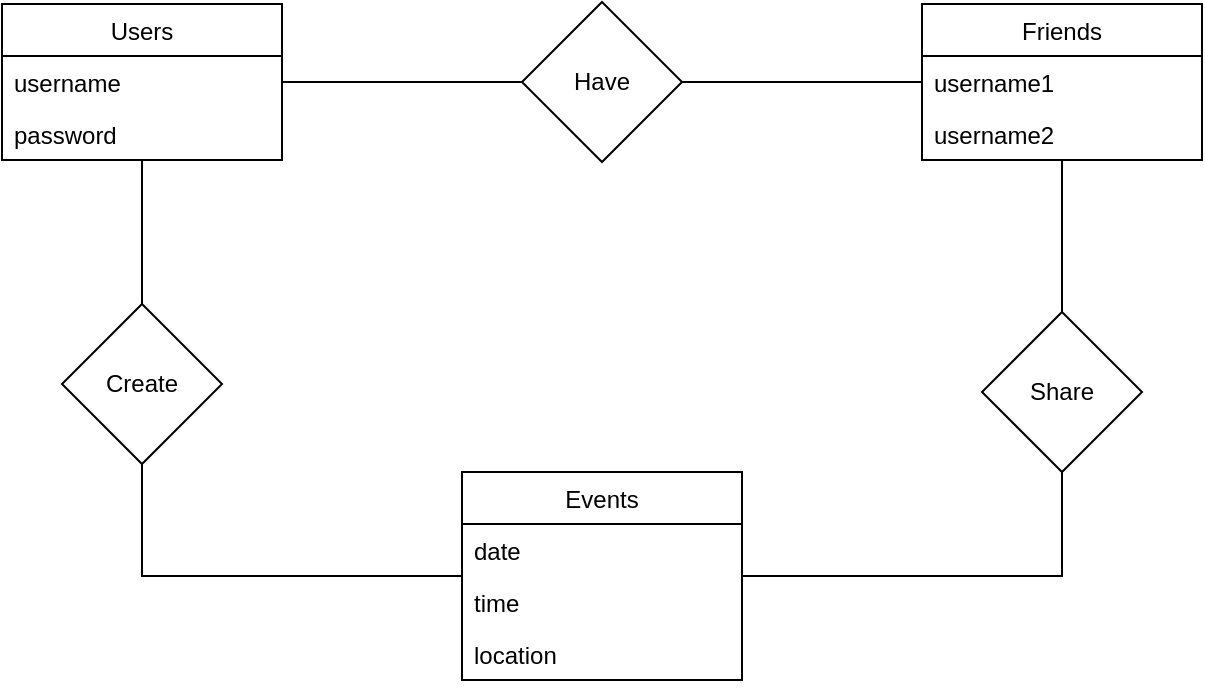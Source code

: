<mxfile version="10.6.3" type="device"><diagram id="MPp0LvDSjbp7xRPCsN9h" name="Page-1"><mxGraphModel dx="1394" dy="753" grid="1" gridSize="10" guides="1" tooltips="1" connect="1" arrows="1" fold="1" page="1" pageScale="1" pageWidth="850" pageHeight="1100" math="0" shadow="0"><root><mxCell id="0"/><mxCell id="1" parent="0"/><mxCell id="wguIif5zBOXOvFqHvb4o-27" style="edgeStyle=orthogonalEdgeStyle;rounded=0;orthogonalLoop=1;jettySize=auto;html=1;entryX=0.5;entryY=0;entryDx=0;entryDy=0;endArrow=none;endFill=0;" edge="1" parent="1" source="wguIif5zBOXOvFqHvb4o-1" target="wguIif5zBOXOvFqHvb4o-26"><mxGeometry relative="1" as="geometry"/></mxCell><mxCell id="wguIif5zBOXOvFqHvb4o-1" value="Users" style="swimlane;fontStyle=0;childLayout=stackLayout;horizontal=1;startSize=26;fillColor=none;horizontalStack=0;resizeParent=1;resizeParentMax=0;resizeLast=0;collapsible=1;marginBottom=0;" vertex="1" parent="1"><mxGeometry x="20" y="20" width="140" height="78" as="geometry"/></mxCell><mxCell id="wguIif5zBOXOvFqHvb4o-2" value="username" style="text;strokeColor=none;fillColor=none;align=left;verticalAlign=top;spacingLeft=4;spacingRight=4;overflow=hidden;rotatable=0;points=[[0,0.5],[1,0.5]];portConstraint=eastwest;" vertex="1" parent="wguIif5zBOXOvFqHvb4o-1"><mxGeometry y="26" width="140" height="26" as="geometry"/></mxCell><mxCell id="wguIif5zBOXOvFqHvb4o-3" value="password" style="text;strokeColor=none;fillColor=none;align=left;verticalAlign=top;spacingLeft=4;spacingRight=4;overflow=hidden;rotatable=0;points=[[0,0.5],[1,0.5]];portConstraint=eastwest;" vertex="1" parent="wguIif5zBOXOvFqHvb4o-1"><mxGeometry y="52" width="140" height="26" as="geometry"/></mxCell><mxCell id="wguIif5zBOXOvFqHvb4o-29" style="edgeStyle=orthogonalEdgeStyle;rounded=0;orthogonalLoop=1;jettySize=auto;html=1;entryX=0.5;entryY=1;entryDx=0;entryDy=0;endArrow=none;endFill=0;" edge="1" parent="1" source="wguIif5zBOXOvFqHvb4o-5" target="wguIif5zBOXOvFqHvb4o-26"><mxGeometry relative="1" as="geometry"/></mxCell><mxCell id="wguIif5zBOXOvFqHvb4o-32" style="edgeStyle=orthogonalEdgeStyle;rounded=0;orthogonalLoop=1;jettySize=auto;html=1;entryX=0.5;entryY=1;entryDx=0;entryDy=0;endArrow=none;endFill=0;" edge="1" parent="1" source="wguIif5zBOXOvFqHvb4o-5" target="wguIif5zBOXOvFqHvb4o-25"><mxGeometry relative="1" as="geometry"/></mxCell><mxCell id="wguIif5zBOXOvFqHvb4o-5" value="Events" style="swimlane;fontStyle=0;childLayout=stackLayout;horizontal=1;startSize=26;fillColor=none;horizontalStack=0;resizeParent=1;resizeParentMax=0;resizeLast=0;collapsible=1;marginBottom=0;" vertex="1" parent="1"><mxGeometry x="250" y="254" width="140" height="104" as="geometry"/></mxCell><mxCell id="wguIif5zBOXOvFqHvb4o-6" value="date" style="text;strokeColor=none;fillColor=none;align=left;verticalAlign=top;spacingLeft=4;spacingRight=4;overflow=hidden;rotatable=0;points=[[0,0.5],[1,0.5]];portConstraint=eastwest;" vertex="1" parent="wguIif5zBOXOvFqHvb4o-5"><mxGeometry y="26" width="140" height="26" as="geometry"/></mxCell><mxCell id="wguIif5zBOXOvFqHvb4o-7" value="time" style="text;strokeColor=none;fillColor=none;align=left;verticalAlign=top;spacingLeft=4;spacingRight=4;overflow=hidden;rotatable=0;points=[[0,0.5],[1,0.5]];portConstraint=eastwest;" vertex="1" parent="wguIif5zBOXOvFqHvb4o-5"><mxGeometry y="52" width="140" height="26" as="geometry"/></mxCell><mxCell id="wguIif5zBOXOvFqHvb4o-8" value="location" style="text;strokeColor=none;fillColor=none;align=left;verticalAlign=top;spacingLeft=4;spacingRight=4;overflow=hidden;rotatable=0;points=[[0,0.5],[1,0.5]];portConstraint=eastwest;" vertex="1" parent="wguIif5zBOXOvFqHvb4o-5"><mxGeometry y="78" width="140" height="26" as="geometry"/></mxCell><mxCell id="wguIif5zBOXOvFqHvb4o-24" style="edgeStyle=orthogonalEdgeStyle;rounded=0;orthogonalLoop=1;jettySize=auto;html=1;entryX=1;entryY=0.5;entryDx=0;entryDy=0;endArrow=none;endFill=0;" edge="1" parent="1" source="wguIif5zBOXOvFqHvb4o-9" target="wguIif5zBOXOvFqHvb4o-21"><mxGeometry relative="1" as="geometry"/></mxCell><mxCell id="wguIif5zBOXOvFqHvb4o-33" style="edgeStyle=orthogonalEdgeStyle;rounded=0;orthogonalLoop=1;jettySize=auto;html=1;entryX=0.5;entryY=0;entryDx=0;entryDy=0;endArrow=none;endFill=0;" edge="1" parent="1" source="wguIif5zBOXOvFqHvb4o-9" target="wguIif5zBOXOvFqHvb4o-25"><mxGeometry relative="1" as="geometry"/></mxCell><mxCell id="wguIif5zBOXOvFqHvb4o-9" value="Friends" style="swimlane;fontStyle=0;childLayout=stackLayout;horizontal=1;startSize=26;fillColor=none;horizontalStack=0;resizeParent=1;resizeParentMax=0;resizeLast=0;collapsible=1;marginBottom=0;" vertex="1" parent="1"><mxGeometry x="480" y="20" width="140" height="78" as="geometry"/></mxCell><mxCell id="wguIif5zBOXOvFqHvb4o-10" value="username1" style="text;strokeColor=none;fillColor=none;align=left;verticalAlign=top;spacingLeft=4;spacingRight=4;overflow=hidden;rotatable=0;points=[[0,0.5],[1,0.5]];portConstraint=eastwest;" vertex="1" parent="wguIif5zBOXOvFqHvb4o-9"><mxGeometry y="26" width="140" height="26" as="geometry"/></mxCell><mxCell id="wguIif5zBOXOvFqHvb4o-11" value="username2" style="text;strokeColor=none;fillColor=none;align=left;verticalAlign=top;spacingLeft=4;spacingRight=4;overflow=hidden;rotatable=0;points=[[0,0.5],[1,0.5]];portConstraint=eastwest;" vertex="1" parent="wguIif5zBOXOvFqHvb4o-9"><mxGeometry y="52" width="140" height="26" as="geometry"/></mxCell><mxCell id="wguIif5zBOXOvFqHvb4o-23" style="edgeStyle=orthogonalEdgeStyle;rounded=0;orthogonalLoop=1;jettySize=auto;html=1;endArrow=none;endFill=0;" edge="1" parent="1" source="wguIif5zBOXOvFqHvb4o-21" target="wguIif5zBOXOvFqHvb4o-1"><mxGeometry relative="1" as="geometry"/></mxCell><mxCell id="wguIif5zBOXOvFqHvb4o-21" value="Have" style="rhombus;whiteSpace=wrap;html=1;" vertex="1" parent="1"><mxGeometry x="280" y="19" width="80" height="80" as="geometry"/></mxCell><mxCell id="wguIif5zBOXOvFqHvb4o-25" value="Share" style="rhombus;whiteSpace=wrap;html=1;" vertex="1" parent="1"><mxGeometry x="510" y="174" width="80" height="80" as="geometry"/></mxCell><mxCell id="wguIif5zBOXOvFqHvb4o-26" value="Create" style="rhombus;whiteSpace=wrap;html=1;" vertex="1" parent="1"><mxGeometry x="50" y="170" width="80" height="80" as="geometry"/></mxCell></root></mxGraphModel></diagram></mxfile>